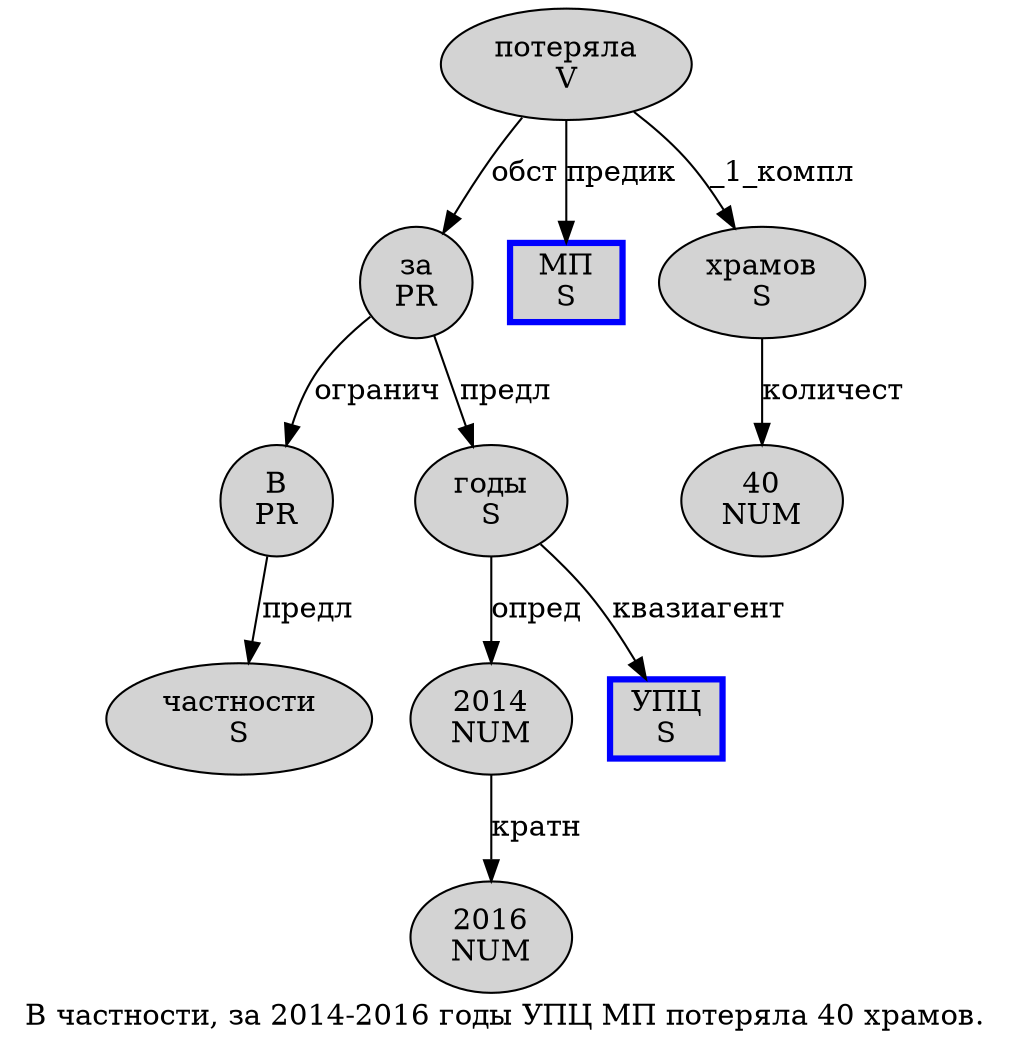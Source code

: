 digraph SENTENCE_1354 {
	graph [label="В частности, за 2014-2016 годы УПЦ МП потеряла 40 храмов."]
	node [style=filled]
		0 [label="В
PR" color="" fillcolor=lightgray penwidth=1 shape=ellipse]
		1 [label="частности
S" color="" fillcolor=lightgray penwidth=1 shape=ellipse]
		3 [label="за
PR" color="" fillcolor=lightgray penwidth=1 shape=ellipse]
		4 [label="2014
NUM" color="" fillcolor=lightgray penwidth=1 shape=ellipse]
		6 [label="2016
NUM" color="" fillcolor=lightgray penwidth=1 shape=ellipse]
		7 [label="годы
S" color="" fillcolor=lightgray penwidth=1 shape=ellipse]
		8 [label="УПЦ
S" color=blue fillcolor=lightgray penwidth=3 shape=box]
		9 [label="МП
S" color=blue fillcolor=lightgray penwidth=3 shape=box]
		10 [label="потеряла
V" color="" fillcolor=lightgray penwidth=1 shape=ellipse]
		11 [label="40
NUM" color="" fillcolor=lightgray penwidth=1 shape=ellipse]
		12 [label="храмов
S" color="" fillcolor=lightgray penwidth=1 shape=ellipse]
			4 -> 6 [label="кратн"]
			0 -> 1 [label="предл"]
			12 -> 11 [label="количест"]
			7 -> 4 [label="опред"]
			7 -> 8 [label="квазиагент"]
			3 -> 0 [label="огранич"]
			3 -> 7 [label="предл"]
			10 -> 3 [label="обст"]
			10 -> 9 [label="предик"]
			10 -> 12 [label="_1_компл"]
}